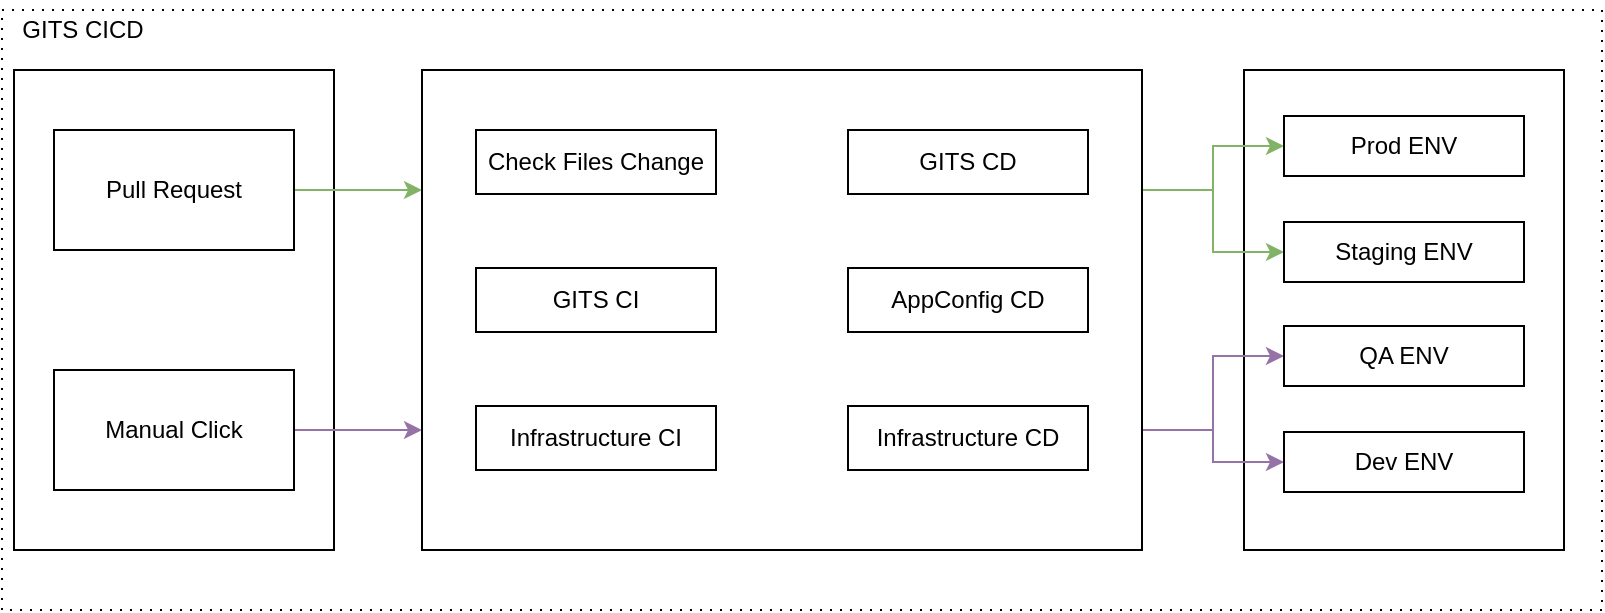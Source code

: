 <mxfile version="20.8.20" type="github">
  <diagram name="第 1 页" id="NNSasNFaefzjUW2hV5rl">
    <mxGraphModel dx="1434" dy="802" grid="1" gridSize="10" guides="1" tooltips="1" connect="1" arrows="1" fold="1" page="1" pageScale="1" pageWidth="850" pageHeight="1100" math="0" shadow="0">
      <root>
        <mxCell id="0" />
        <mxCell id="1" parent="0" />
        <mxCell id="Hbv2hejrG5S1lCIwx9di-1" value="" style="rounded=0;whiteSpace=wrap;html=1;fillColor=none;" vertex="1" parent="1">
          <mxGeometry x="16" y="160" width="160" height="240" as="geometry" />
        </mxCell>
        <mxCell id="Hbv2hejrG5S1lCIwx9di-18" style="edgeStyle=orthogonalEdgeStyle;rounded=0;orthogonalLoop=1;jettySize=auto;html=1;exitX=1;exitY=0.5;exitDx=0;exitDy=0;entryX=0;entryY=0.25;entryDx=0;entryDy=0;fillColor=#d5e8d4;strokeColor=#82b366;" edge="1" parent="1" source="Hbv2hejrG5S1lCIwx9di-2" target="Hbv2hejrG5S1lCIwx9di-5">
          <mxGeometry relative="1" as="geometry" />
        </mxCell>
        <mxCell id="Hbv2hejrG5S1lCIwx9di-2" value="Pull Request" style="rounded=0;whiteSpace=wrap;html=1;fillColor=none;" vertex="1" parent="1">
          <mxGeometry x="36" y="190" width="120" height="60" as="geometry" />
        </mxCell>
        <mxCell id="Hbv2hejrG5S1lCIwx9di-19" style="edgeStyle=orthogonalEdgeStyle;rounded=0;orthogonalLoop=1;jettySize=auto;html=1;exitX=1;exitY=0.5;exitDx=0;exitDy=0;entryX=0;entryY=0.75;entryDx=0;entryDy=0;fillColor=#e1d5e7;strokeColor=#9673a6;" edge="1" parent="1" source="Hbv2hejrG5S1lCIwx9di-3" target="Hbv2hejrG5S1lCIwx9di-5">
          <mxGeometry relative="1" as="geometry" />
        </mxCell>
        <mxCell id="Hbv2hejrG5S1lCIwx9di-3" value="Manual Click" style="rounded=0;whiteSpace=wrap;html=1;fillColor=none;" vertex="1" parent="1">
          <mxGeometry x="36" y="310" width="120" height="60" as="geometry" />
        </mxCell>
        <mxCell id="Hbv2hejrG5S1lCIwx9di-4" value="" style="rounded=0;whiteSpace=wrap;html=1;fillColor=none;" vertex="1" parent="1">
          <mxGeometry x="631" y="160" width="160" height="240" as="geometry" />
        </mxCell>
        <mxCell id="Hbv2hejrG5S1lCIwx9di-20" style="edgeStyle=orthogonalEdgeStyle;rounded=0;orthogonalLoop=1;jettySize=auto;html=1;exitX=1;exitY=0.25;exitDx=0;exitDy=0;entryX=0;entryY=0.5;entryDx=0;entryDy=0;fillColor=#d5e8d4;strokeColor=#82b366;" edge="1" parent="1" source="Hbv2hejrG5S1lCIwx9di-5" target="Hbv2hejrG5S1lCIwx9di-12">
          <mxGeometry relative="1" as="geometry" />
        </mxCell>
        <mxCell id="Hbv2hejrG5S1lCIwx9di-21" style="edgeStyle=orthogonalEdgeStyle;rounded=0;orthogonalLoop=1;jettySize=auto;html=1;exitX=1;exitY=0.25;exitDx=0;exitDy=0;entryX=0;entryY=0.5;entryDx=0;entryDy=0;fillColor=#d5e8d4;strokeColor=#82b366;" edge="1" parent="1" source="Hbv2hejrG5S1lCIwx9di-5" target="Hbv2hejrG5S1lCIwx9di-15">
          <mxGeometry relative="1" as="geometry" />
        </mxCell>
        <mxCell id="Hbv2hejrG5S1lCIwx9di-22" style="edgeStyle=orthogonalEdgeStyle;rounded=0;orthogonalLoop=1;jettySize=auto;html=1;exitX=1;exitY=0.75;exitDx=0;exitDy=0;entryX=0;entryY=0.5;entryDx=0;entryDy=0;fillColor=#e1d5e7;strokeColor=#9673a6;" edge="1" parent="1" source="Hbv2hejrG5S1lCIwx9di-5" target="Hbv2hejrG5S1lCIwx9di-16">
          <mxGeometry relative="1" as="geometry" />
        </mxCell>
        <mxCell id="Hbv2hejrG5S1lCIwx9di-23" style="edgeStyle=orthogonalEdgeStyle;rounded=0;orthogonalLoop=1;jettySize=auto;html=1;exitX=1;exitY=0.75;exitDx=0;exitDy=0;entryX=0;entryY=0.5;entryDx=0;entryDy=0;fillColor=#e1d5e7;strokeColor=#9673a6;" edge="1" parent="1" source="Hbv2hejrG5S1lCIwx9di-5" target="Hbv2hejrG5S1lCIwx9di-17">
          <mxGeometry relative="1" as="geometry" />
        </mxCell>
        <mxCell id="Hbv2hejrG5S1lCIwx9di-5" value="" style="rounded=0;whiteSpace=wrap;html=1;fillColor=none;" vertex="1" parent="1">
          <mxGeometry x="220" y="160" width="360" height="240" as="geometry" />
        </mxCell>
        <mxCell id="Hbv2hejrG5S1lCIwx9di-6" value="Check Files Change" style="rounded=0;whiteSpace=wrap;html=1;fillColor=none;" vertex="1" parent="1">
          <mxGeometry x="247" y="190" width="120" height="32" as="geometry" />
        </mxCell>
        <mxCell id="Hbv2hejrG5S1lCIwx9di-7" value="GITS CI" style="rounded=0;whiteSpace=wrap;html=1;fillColor=none;" vertex="1" parent="1">
          <mxGeometry x="247" y="259" width="120" height="32" as="geometry" />
        </mxCell>
        <mxCell id="Hbv2hejrG5S1lCIwx9di-8" value="Infrastructure CI" style="rounded=0;whiteSpace=wrap;html=1;fillColor=none;" vertex="1" parent="1">
          <mxGeometry x="247" y="328" width="120" height="32" as="geometry" />
        </mxCell>
        <mxCell id="Hbv2hejrG5S1lCIwx9di-9" value="Infrastructure CD" style="rounded=0;whiteSpace=wrap;html=1;fillColor=none;" vertex="1" parent="1">
          <mxGeometry x="433" y="328" width="120" height="32" as="geometry" />
        </mxCell>
        <mxCell id="Hbv2hejrG5S1lCIwx9di-10" value="AppConfig CD" style="rounded=0;whiteSpace=wrap;html=1;fillColor=none;" vertex="1" parent="1">
          <mxGeometry x="433" y="259" width="120" height="32" as="geometry" />
        </mxCell>
        <mxCell id="Hbv2hejrG5S1lCIwx9di-11" value="GITS CD" style="rounded=0;whiteSpace=wrap;html=1;fillColor=none;" vertex="1" parent="1">
          <mxGeometry x="433" y="190" width="120" height="32" as="geometry" />
        </mxCell>
        <mxCell id="Hbv2hejrG5S1lCIwx9di-12" value="Prod ENV" style="rounded=0;whiteSpace=wrap;html=1;fillColor=none;" vertex="1" parent="1">
          <mxGeometry x="651" y="183" width="120" height="30" as="geometry" />
        </mxCell>
        <mxCell id="Hbv2hejrG5S1lCIwx9di-15" value="Staging ENV" style="rounded=0;whiteSpace=wrap;html=1;fillColor=none;" vertex="1" parent="1">
          <mxGeometry x="651" y="236" width="120" height="30" as="geometry" />
        </mxCell>
        <mxCell id="Hbv2hejrG5S1lCIwx9di-16" value="QA ENV" style="rounded=0;whiteSpace=wrap;html=1;fillColor=none;" vertex="1" parent="1">
          <mxGeometry x="651" y="288" width="120" height="30" as="geometry" />
        </mxCell>
        <mxCell id="Hbv2hejrG5S1lCIwx9di-17" value="Dev ENV" style="rounded=0;whiteSpace=wrap;html=1;fillColor=none;" vertex="1" parent="1">
          <mxGeometry x="651" y="341" width="120" height="30" as="geometry" />
        </mxCell>
        <mxCell id="Hbv2hejrG5S1lCIwx9di-24" value="" style="rounded=0;whiteSpace=wrap;html=1;fillColor=none;dashed=1;dashPattern=1 4;" vertex="1" parent="1">
          <mxGeometry x="10" y="130" width="800" height="300" as="geometry" />
        </mxCell>
        <mxCell id="Hbv2hejrG5S1lCIwx9di-26" value="GITS CICD" style="text;html=1;align=center;verticalAlign=middle;resizable=0;points=[];autosize=1;strokeColor=none;fillColor=none;" vertex="1" parent="1">
          <mxGeometry x="10" y="125" width="80" height="30" as="geometry" />
        </mxCell>
      </root>
    </mxGraphModel>
  </diagram>
</mxfile>
